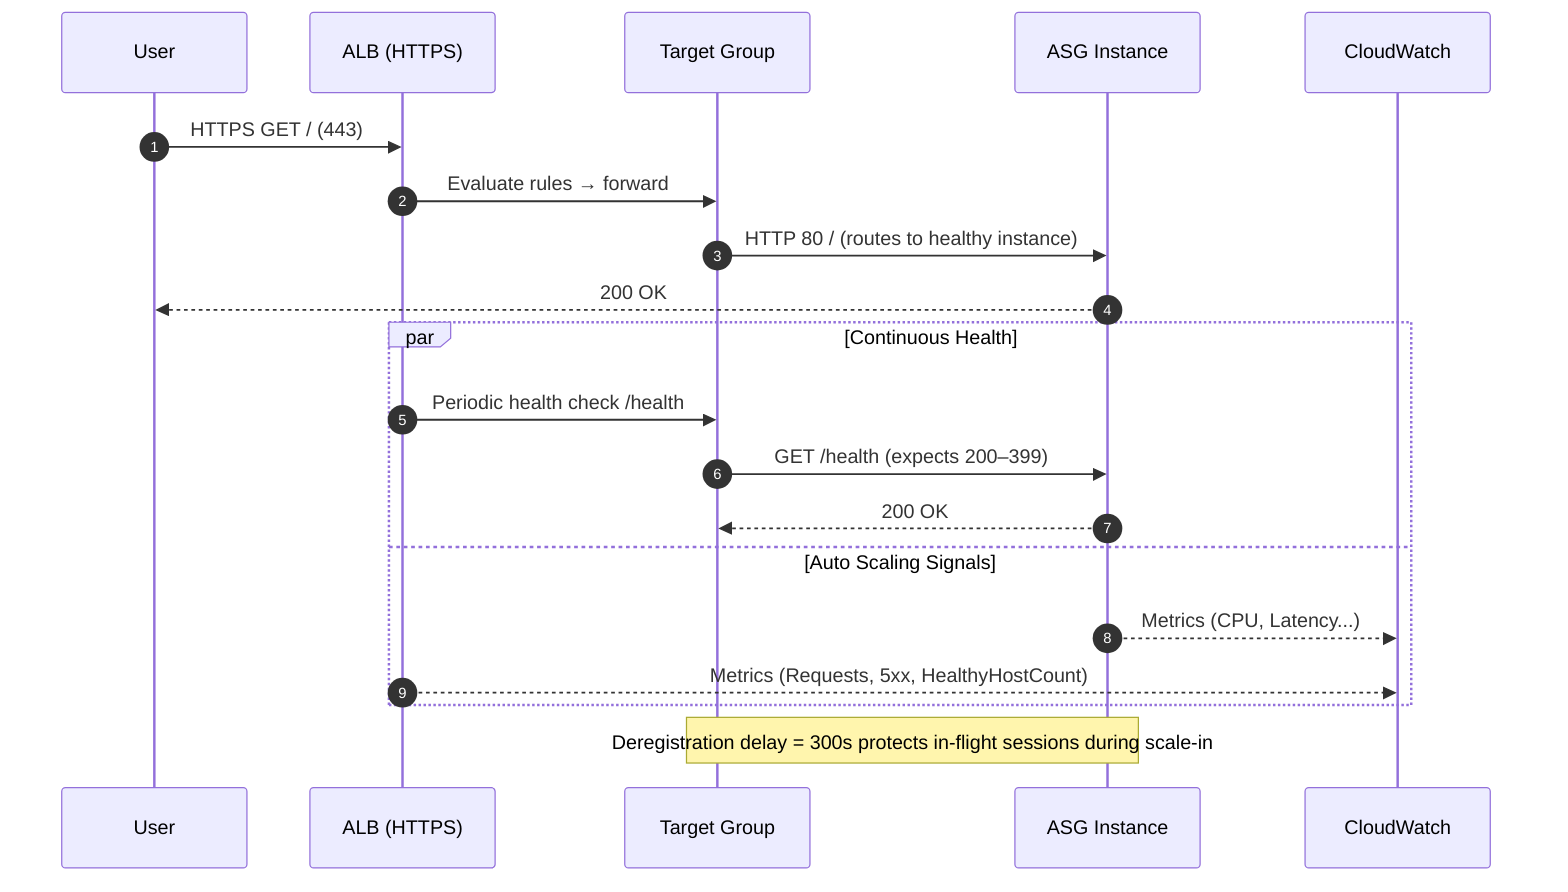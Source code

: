 %% Purpose: Request/health flow to highlight health-aware routing and lifecycle.

sequenceDiagram
  autonumber
  participant User
  participant ALB as ALB (HTTPS)
  participant TG as Target Group
  participant EC2 as ASG Instance
  participant CW as CloudWatch

  User->>ALB: HTTPS GET / (443)
  ALB->>TG: Evaluate rules → forward
  TG->>EC2: HTTP 80 / (routes to healthy instance)
  EC2-->>User: 200 OK

  par Continuous Health
    ALB->>TG: Periodic health check /health
    TG->>EC2: GET /health (expects 200–399)
    EC2-->>TG: 200 OK
  and Auto Scaling Signals
    EC2-->>CW: Metrics (CPU, Latency...)
    ALB-->>CW: Metrics (Requests, 5xx, HealthyHostCount)
  end

  Note over TG,EC2: Deregistration delay = 300s protects in-flight sessions during scale-in